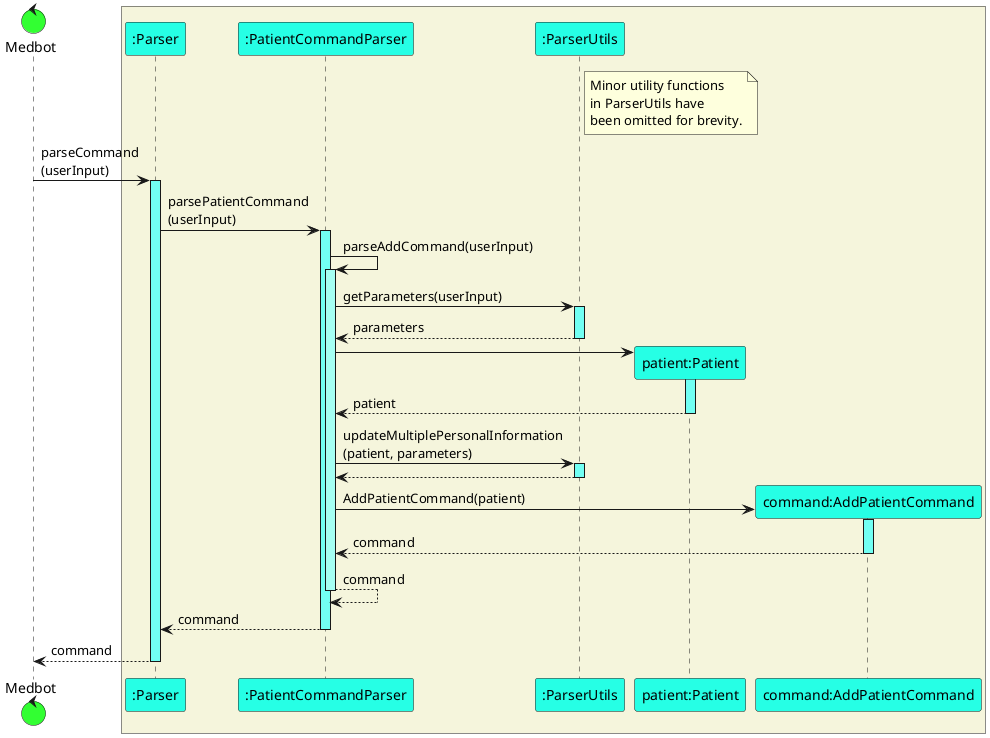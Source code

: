 @startuml
'https://plantuml.com/sequence-diagram
' @@author Kureans

!define MEDBOT_COLOR #32FF32
!define PARSER_COLOR #26FFE5
!define PARSER_ACTIVATION_COLOR_1 #72FFF3
!define PARSER_ACTIVATION_COLOR_2 #A5FFF3

control Medbot as X MEDBOT_COLOR
box #beige
participant ":Parser" as A PARSER_COLOR
participant ":PatientCommandParser" as B PARSER_COLOR
participant ":ParserUtils" as C PARSER_COLOR
participant "patient:Patient" as D PARSER_COLOR
participant "command:AddPatientCommand" as E PARSER_COLOR
end box

note right of C: Minor utility functions\nin ParserUtils have\nbeen omitted for brevity.

autoactivate on

X -> A PARSER_ACTIVATION_COLOR_1 : parseCommand\n(userInput)
A -> B PARSER_ACTIVATION_COLOR_1 : parsePatientCommand\n(userInput)
B -> B PARSER_ACTIVATION_COLOR_2: parseAddCommand(userInput)
B -> C PARSER_ACTIVATION_COLOR_1 : getParameters(userInput)
return parameters
create D
B -> D PARSER_ACTIVATION_COLOR_1
return patient
B -> C PARSER_ACTIVATION_COLOR_1 : updateMultiplePersonalInformation\n(patient, parameters)
return
create E
B -> E PARSER_ACTIVATION_COLOR_1 : AddPatientCommand(patient)
return command
return command
return command
return command

@enduml